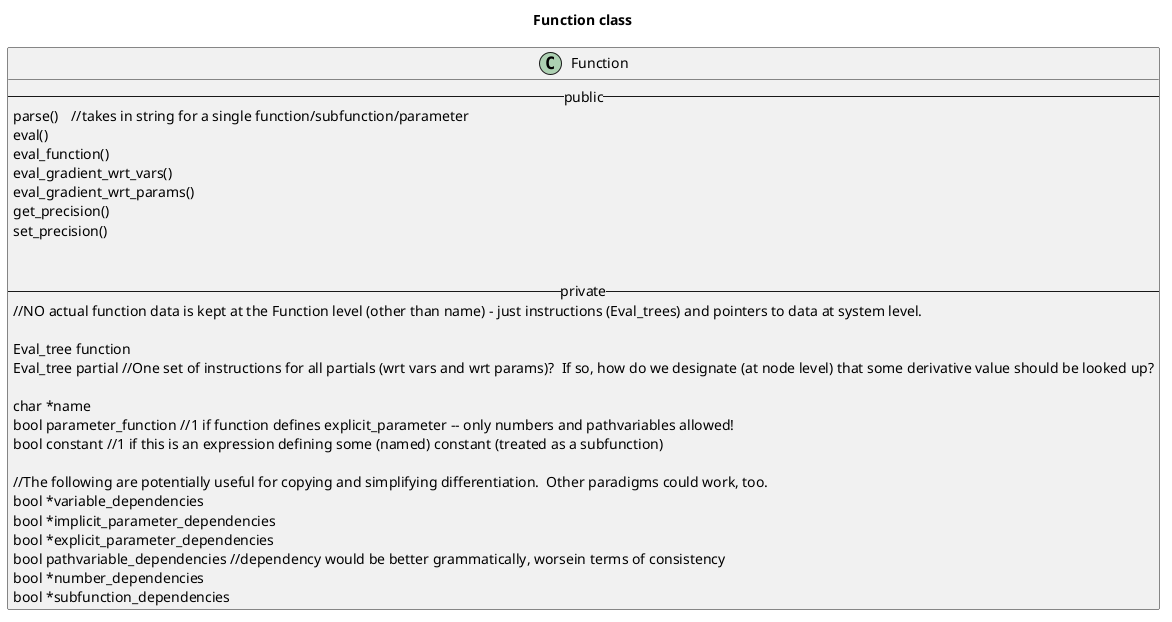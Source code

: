 @startuml
title Function class


	class Function {
		--public--
		parse()	//takes in string for a single function/subfunction/parameter
		eval()
		eval_function()
		eval_gradient_wrt_vars()
		eval_gradient_wrt_params()
		get_precision()
		set_precision()
		

		--private--
       		//NO actual function data is kept at the Function level (other than name) - just instructions (Eval_trees) and pointers to data at system level.

		Eval_tree function
                Eval_tree partial //One set of instructions for all partials (wrt vars and wrt params)?  If so, how do we designate (at node level) that some derivative value should be looked up? 

		char *name	
		bool parameter_function //1 if function defines explicit_parameter -- only numbers and pathvariables allowed! 
		bool constant //1 if this is an expression defining some (named) constant (treated as a subfunction)

		//The following are potentially useful for copying and simplifying differentiation.  Other paradigms could work, too.
		bool *variable_dependencies
		bool *implicit_parameter_dependencies
		bool *explicit_parameter_dependencies
		bool pathvariable_dependencies //dependency would be better grammatically, worsein terms of consistency
		bool *number_dependencies
		bool *subfunction_dependencies
	}
	


@enduml
